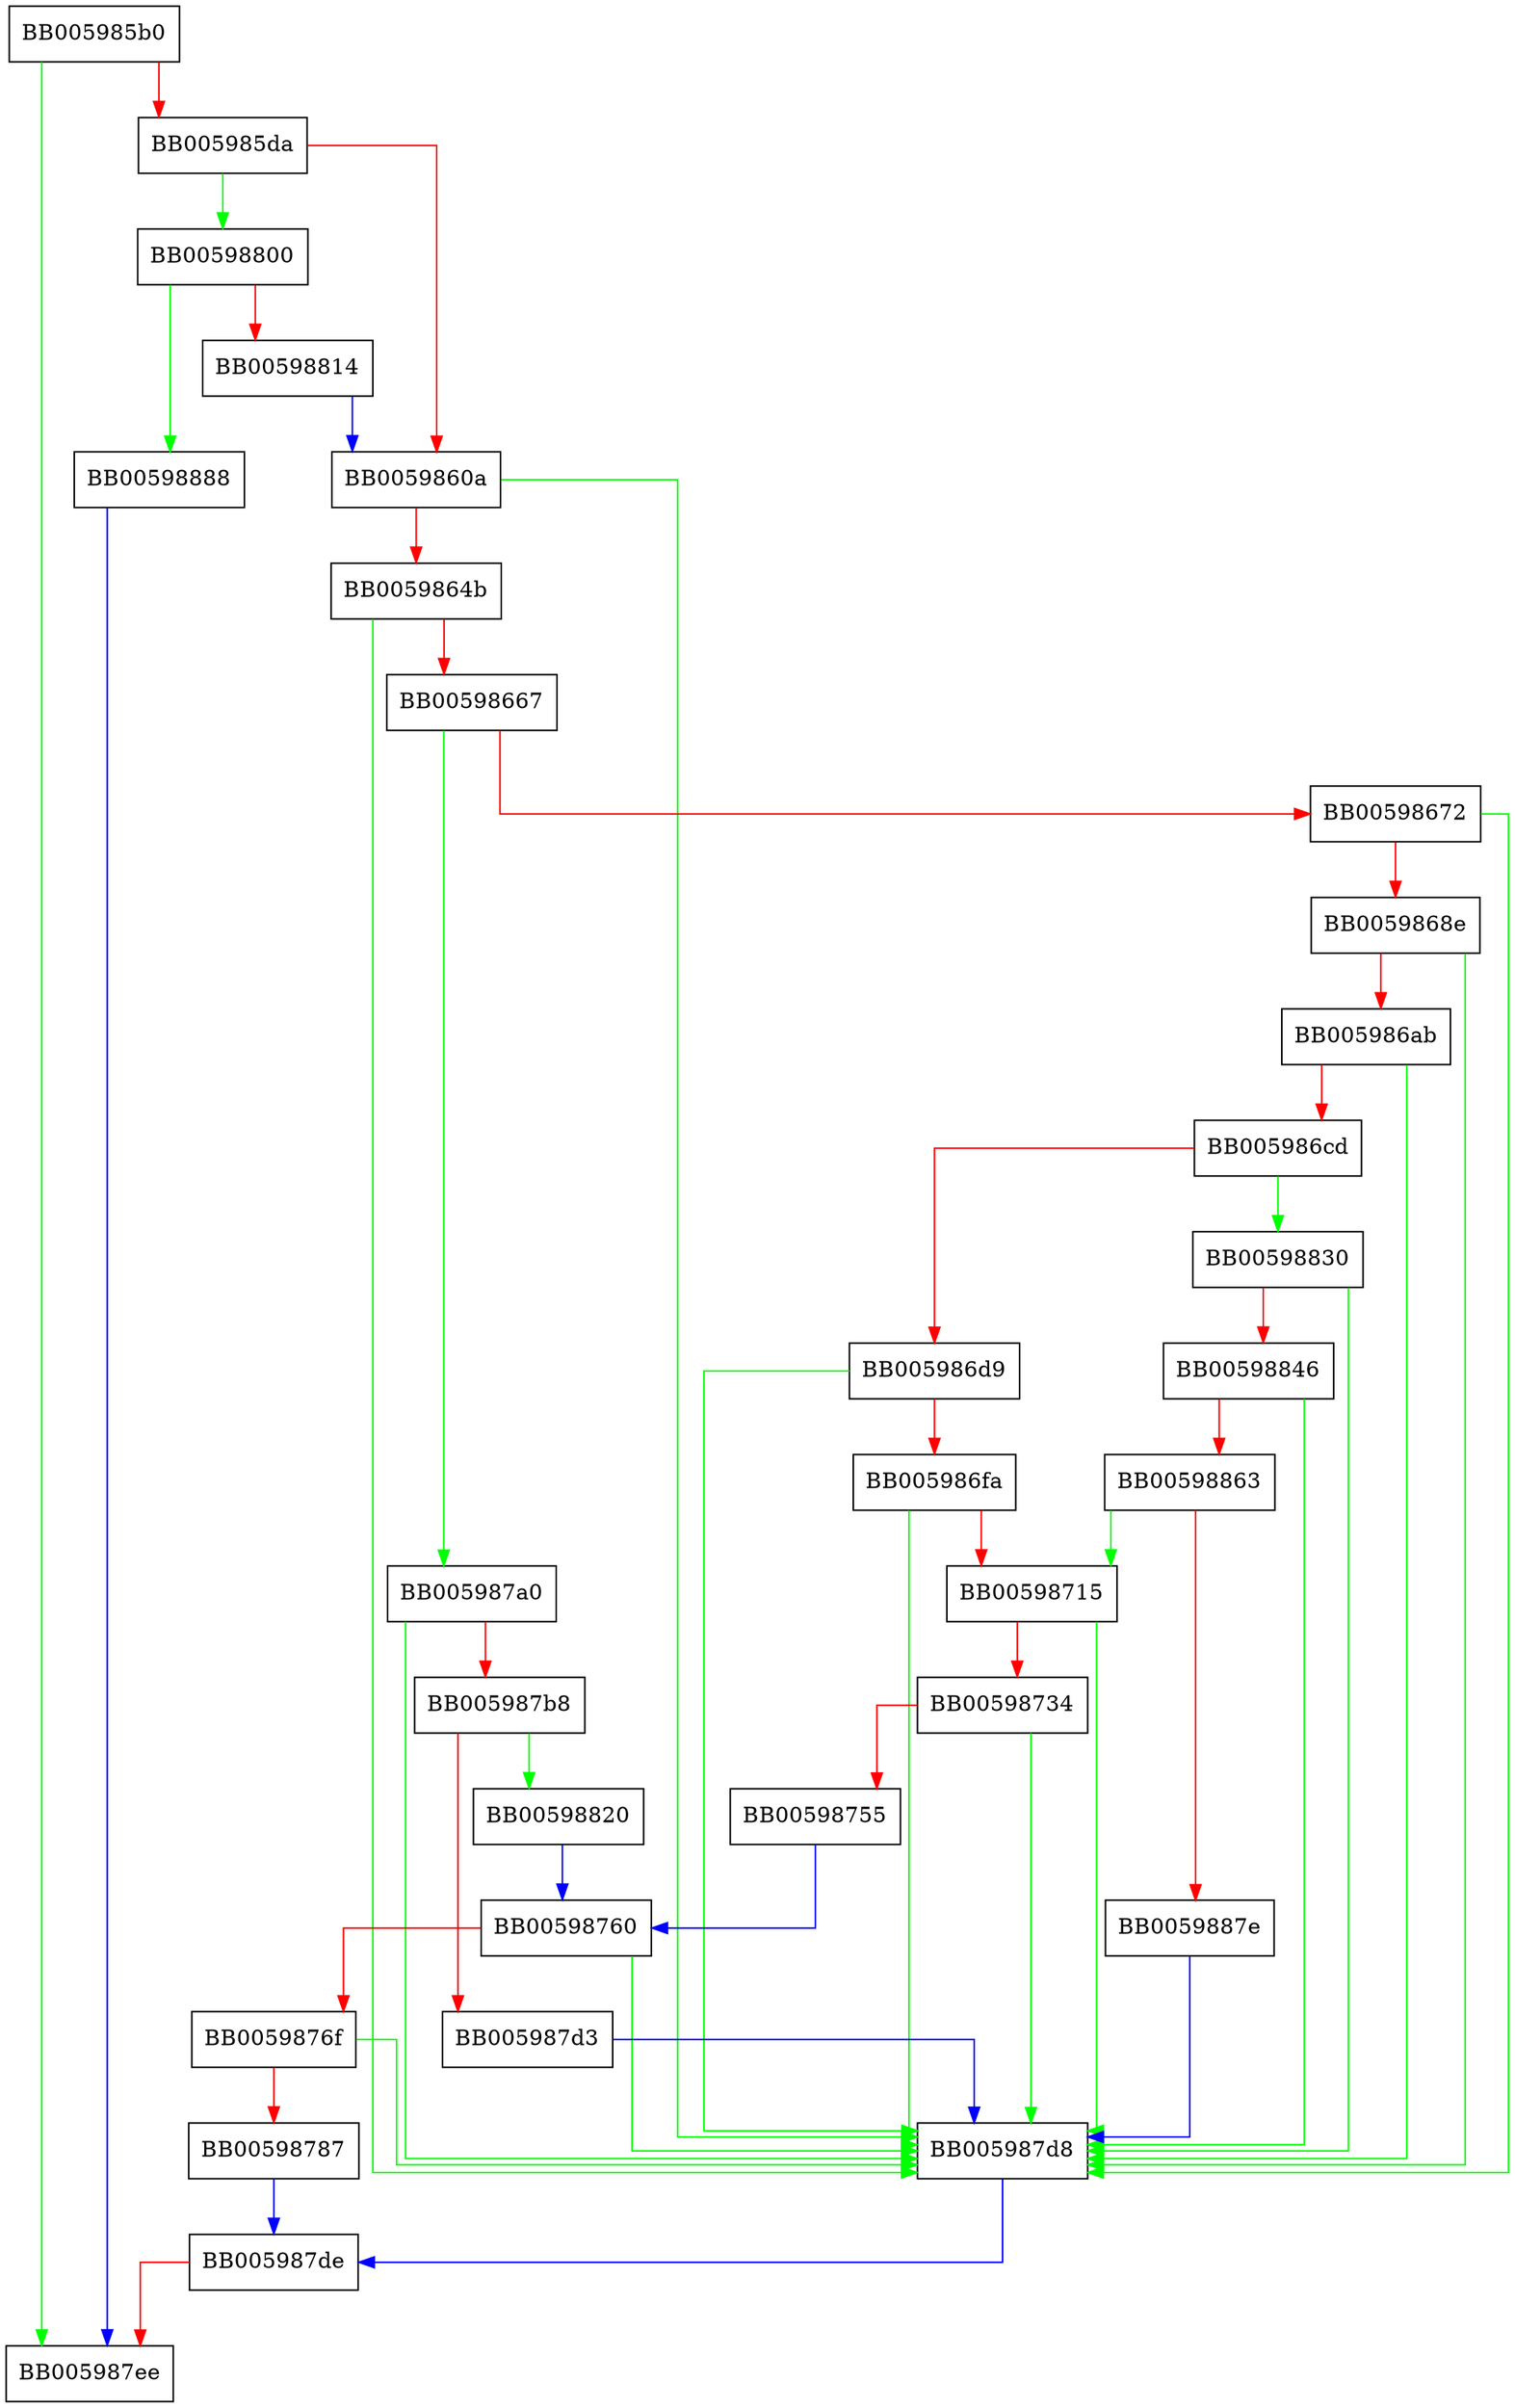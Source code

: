 digraph ossl_ec_GFp_simple_is_on_curve {
  node [shape="box"];
  graph [splines=ortho];
  BB005985b0 -> BB005987ee [color="green"];
  BB005985b0 -> BB005985da [color="red"];
  BB005985da -> BB00598800 [color="green"];
  BB005985da -> BB0059860a [color="red"];
  BB0059860a -> BB005987d8 [color="green"];
  BB0059860a -> BB0059864b [color="red"];
  BB0059864b -> BB005987d8 [color="green"];
  BB0059864b -> BB00598667 [color="red"];
  BB00598667 -> BB005987a0 [color="green"];
  BB00598667 -> BB00598672 [color="red"];
  BB00598672 -> BB005987d8 [color="green"];
  BB00598672 -> BB0059868e [color="red"];
  BB0059868e -> BB005987d8 [color="green"];
  BB0059868e -> BB005986ab [color="red"];
  BB005986ab -> BB005987d8 [color="green"];
  BB005986ab -> BB005986cd [color="red"];
  BB005986cd -> BB00598830 [color="green"];
  BB005986cd -> BB005986d9 [color="red"];
  BB005986d9 -> BB005987d8 [color="green"];
  BB005986d9 -> BB005986fa [color="red"];
  BB005986fa -> BB005987d8 [color="green"];
  BB005986fa -> BB00598715 [color="red"];
  BB00598715 -> BB005987d8 [color="green"];
  BB00598715 -> BB00598734 [color="red"];
  BB00598734 -> BB005987d8 [color="green"];
  BB00598734 -> BB00598755 [color="red"];
  BB00598755 -> BB00598760 [color="blue"];
  BB00598760 -> BB005987d8 [color="green"];
  BB00598760 -> BB0059876f [color="red"];
  BB0059876f -> BB005987d8 [color="green"];
  BB0059876f -> BB00598787 [color="red"];
  BB00598787 -> BB005987de [color="blue"];
  BB005987a0 -> BB005987d8 [color="green"];
  BB005987a0 -> BB005987b8 [color="red"];
  BB005987b8 -> BB00598820 [color="green"];
  BB005987b8 -> BB005987d3 [color="red"];
  BB005987d3 -> BB005987d8 [color="blue"];
  BB005987d8 -> BB005987de [color="blue"];
  BB005987de -> BB005987ee [color="red"];
  BB00598800 -> BB00598888 [color="green"];
  BB00598800 -> BB00598814 [color="red"];
  BB00598814 -> BB0059860a [color="blue"];
  BB00598820 -> BB00598760 [color="blue"];
  BB00598830 -> BB005987d8 [color="green"];
  BB00598830 -> BB00598846 [color="red"];
  BB00598846 -> BB005987d8 [color="green"];
  BB00598846 -> BB00598863 [color="red"];
  BB00598863 -> BB00598715 [color="green"];
  BB00598863 -> BB0059887e [color="red"];
  BB0059887e -> BB005987d8 [color="blue"];
  BB00598888 -> BB005987ee [color="blue"];
}
